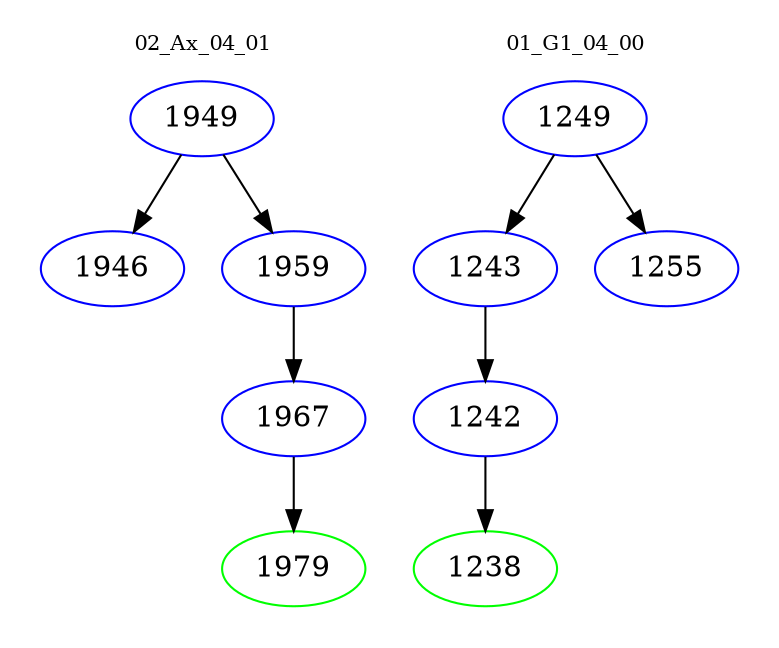 digraph{
subgraph cluster_0 {
color = white
label = "02_Ax_04_01";
fontsize=10;
T0_1949 [label="1949", color="blue"]
T0_1949 -> T0_1946 [color="black"]
T0_1946 [label="1946", color="blue"]
T0_1949 -> T0_1959 [color="black"]
T0_1959 [label="1959", color="blue"]
T0_1959 -> T0_1967 [color="black"]
T0_1967 [label="1967", color="blue"]
T0_1967 -> T0_1979 [color="black"]
T0_1979 [label="1979", color="green"]
}
subgraph cluster_1 {
color = white
label = "01_G1_04_00";
fontsize=10;
T1_1249 [label="1249", color="blue"]
T1_1249 -> T1_1243 [color="black"]
T1_1243 [label="1243", color="blue"]
T1_1243 -> T1_1242 [color="black"]
T1_1242 [label="1242", color="blue"]
T1_1242 -> T1_1238 [color="black"]
T1_1238 [label="1238", color="green"]
T1_1249 -> T1_1255 [color="black"]
T1_1255 [label="1255", color="blue"]
}
}
